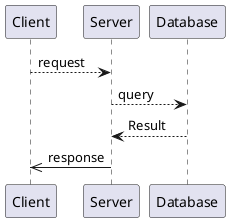 @startuml
Client --> Server: request
Server --> Database: query
Database --> Server: Result
Server ->> Client: response
@enduml